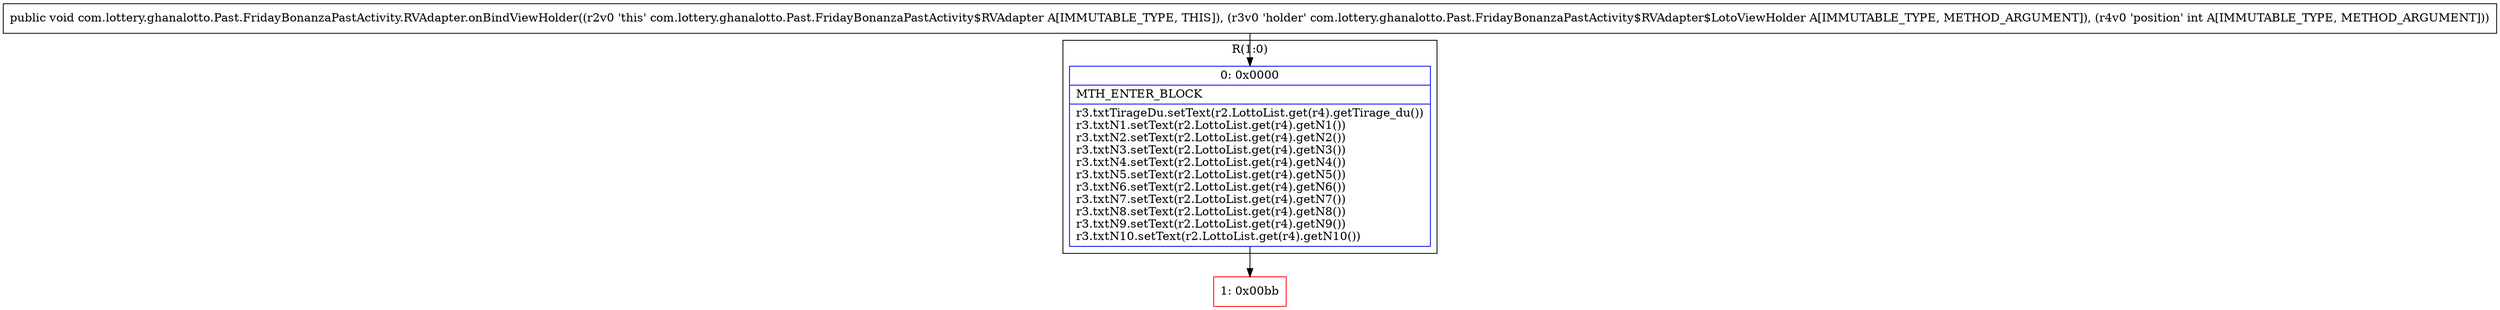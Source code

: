 digraph "CFG forcom.lottery.ghanalotto.Past.FridayBonanzaPastActivity.RVAdapter.onBindViewHolder(Lcom\/lottery\/ghanalotto\/Past\/FridayBonanzaPastActivity$RVAdapter$LotoViewHolder;I)V" {
subgraph cluster_Region_1687184377 {
label = "R(1:0)";
node [shape=record,color=blue];
Node_0 [shape=record,label="{0\:\ 0x0000|MTH_ENTER_BLOCK\l|r3.txtTirageDu.setText(r2.LottoList.get(r4).getTirage_du())\lr3.txtN1.setText(r2.LottoList.get(r4).getN1())\lr3.txtN2.setText(r2.LottoList.get(r4).getN2())\lr3.txtN3.setText(r2.LottoList.get(r4).getN3())\lr3.txtN4.setText(r2.LottoList.get(r4).getN4())\lr3.txtN5.setText(r2.LottoList.get(r4).getN5())\lr3.txtN6.setText(r2.LottoList.get(r4).getN6())\lr3.txtN7.setText(r2.LottoList.get(r4).getN7())\lr3.txtN8.setText(r2.LottoList.get(r4).getN8())\lr3.txtN9.setText(r2.LottoList.get(r4).getN9())\lr3.txtN10.setText(r2.LottoList.get(r4).getN10())\l}"];
}
Node_1 [shape=record,color=red,label="{1\:\ 0x00bb}"];
MethodNode[shape=record,label="{public void com.lottery.ghanalotto.Past.FridayBonanzaPastActivity.RVAdapter.onBindViewHolder((r2v0 'this' com.lottery.ghanalotto.Past.FridayBonanzaPastActivity$RVAdapter A[IMMUTABLE_TYPE, THIS]), (r3v0 'holder' com.lottery.ghanalotto.Past.FridayBonanzaPastActivity$RVAdapter$LotoViewHolder A[IMMUTABLE_TYPE, METHOD_ARGUMENT]), (r4v0 'position' int A[IMMUTABLE_TYPE, METHOD_ARGUMENT])) }"];
MethodNode -> Node_0;
Node_0 -> Node_1;
}

